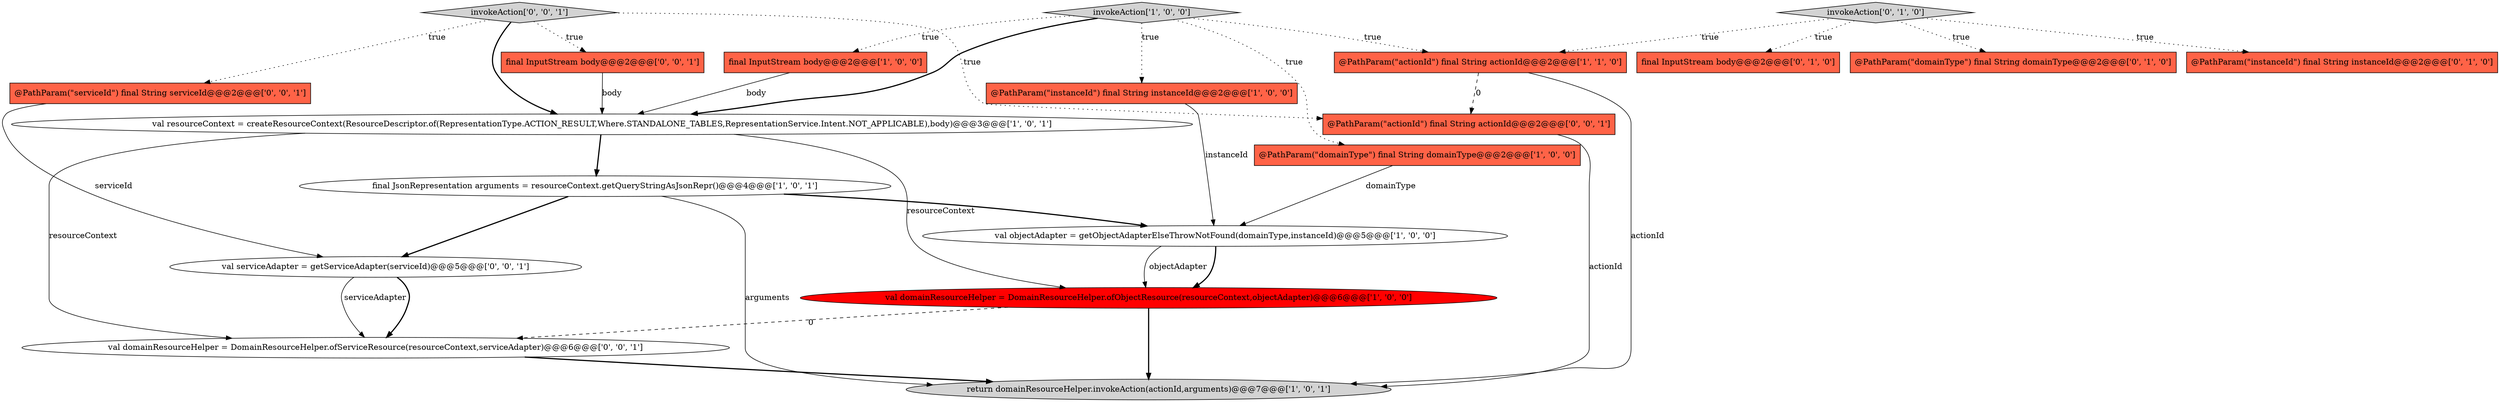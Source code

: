 digraph {
3 [style = filled, label = "final InputStream body@@@2@@@['1', '0', '0']", fillcolor = tomato, shape = box image = "AAA0AAABBB1BBB"];
16 [style = filled, label = "val serviceAdapter = getServiceAdapter(serviceId)@@@5@@@['0', '0', '1']", fillcolor = white, shape = ellipse image = "AAA0AAABBB3BBB"];
14 [style = filled, label = "val domainResourceHelper = DomainResourceHelper.ofServiceResource(resourceContext,serviceAdapter)@@@6@@@['0', '0', '1']", fillcolor = white, shape = ellipse image = "AAA0AAABBB3BBB"];
19 [style = filled, label = "@PathParam(\"actionId\") final String actionId@@@2@@@['0', '0', '1']", fillcolor = tomato, shape = box image = "AAA0AAABBB3BBB"];
10 [style = filled, label = "final InputStream body@@@2@@@['0', '1', '0']", fillcolor = tomato, shape = box image = "AAA0AAABBB2BBB"];
4 [style = filled, label = "val domainResourceHelper = DomainResourceHelper.ofObjectResource(resourceContext,objectAdapter)@@@6@@@['1', '0', '0']", fillcolor = red, shape = ellipse image = "AAA1AAABBB1BBB"];
15 [style = filled, label = "invokeAction['0', '0', '1']", fillcolor = lightgray, shape = diamond image = "AAA0AAABBB3BBB"];
5 [style = filled, label = "return domainResourceHelper.invokeAction(actionId,arguments)@@@7@@@['1', '0', '1']", fillcolor = lightgray, shape = ellipse image = "AAA0AAABBB1BBB"];
6 [style = filled, label = "invokeAction['1', '0', '0']", fillcolor = lightgray, shape = diamond image = "AAA0AAABBB1BBB"];
13 [style = filled, label = "invokeAction['0', '1', '0']", fillcolor = lightgray, shape = diamond image = "AAA0AAABBB2BBB"];
2 [style = filled, label = "final JsonRepresentation arguments = resourceContext.getQueryStringAsJsonRepr()@@@4@@@['1', '0', '1']", fillcolor = white, shape = ellipse image = "AAA0AAABBB1BBB"];
0 [style = filled, label = "@PathParam(\"domainType\") final String domainType@@@2@@@['1', '0', '0']", fillcolor = tomato, shape = box image = "AAA0AAABBB1BBB"];
1 [style = filled, label = "@PathParam(\"instanceId\") final String instanceId@@@2@@@['1', '0', '0']", fillcolor = tomato, shape = box image = "AAA0AAABBB1BBB"];
17 [style = filled, label = "@PathParam(\"serviceId\") final String serviceId@@@2@@@['0', '0', '1']", fillcolor = tomato, shape = box image = "AAA0AAABBB3BBB"];
18 [style = filled, label = "final InputStream body@@@2@@@['0', '0', '1']", fillcolor = tomato, shape = box image = "AAA0AAABBB3BBB"];
8 [style = filled, label = "val resourceContext = createResourceContext(ResourceDescriptor.of(RepresentationType.ACTION_RESULT,Where.STANDALONE_TABLES,RepresentationService.Intent.NOT_APPLICABLE),body)@@@3@@@['1', '0', '1']", fillcolor = white, shape = ellipse image = "AAA0AAABBB1BBB"];
11 [style = filled, label = "@PathParam(\"domainType\") final String domainType@@@2@@@['0', '1', '0']", fillcolor = tomato, shape = box image = "AAA0AAABBB2BBB"];
12 [style = filled, label = "@PathParam(\"instanceId\") final String instanceId@@@2@@@['0', '1', '0']", fillcolor = tomato, shape = box image = "AAA0AAABBB2BBB"];
7 [style = filled, label = "val objectAdapter = getObjectAdapterElseThrowNotFound(domainType,instanceId)@@@5@@@['1', '0', '0']", fillcolor = white, shape = ellipse image = "AAA0AAABBB1BBB"];
9 [style = filled, label = "@PathParam(\"actionId\") final String actionId@@@2@@@['1', '1', '0']", fillcolor = tomato, shape = box image = "AAA0AAABBB1BBB"];
16->14 [style = solid, label="serviceAdapter"];
8->14 [style = solid, label="resourceContext"];
13->12 [style = dotted, label="true"];
7->4 [style = solid, label="objectAdapter"];
15->18 [style = dotted, label="true"];
6->1 [style = dotted, label="true"];
2->5 [style = solid, label="arguments"];
7->4 [style = bold, label=""];
13->10 [style = dotted, label="true"];
0->7 [style = solid, label="domainType"];
15->17 [style = dotted, label="true"];
9->19 [style = dashed, label="0"];
1->7 [style = solid, label="instanceId"];
17->16 [style = solid, label="serviceId"];
8->4 [style = solid, label="resourceContext"];
3->8 [style = solid, label="body"];
8->2 [style = bold, label=""];
6->9 [style = dotted, label="true"];
13->9 [style = dotted, label="true"];
15->19 [style = dotted, label="true"];
6->8 [style = bold, label=""];
16->14 [style = bold, label=""];
13->11 [style = dotted, label="true"];
4->14 [style = dashed, label="0"];
9->5 [style = solid, label="actionId"];
2->7 [style = bold, label=""];
6->0 [style = dotted, label="true"];
6->3 [style = dotted, label="true"];
18->8 [style = solid, label="body"];
4->5 [style = bold, label=""];
15->8 [style = bold, label=""];
14->5 [style = bold, label=""];
19->5 [style = solid, label="actionId"];
2->16 [style = bold, label=""];
}
